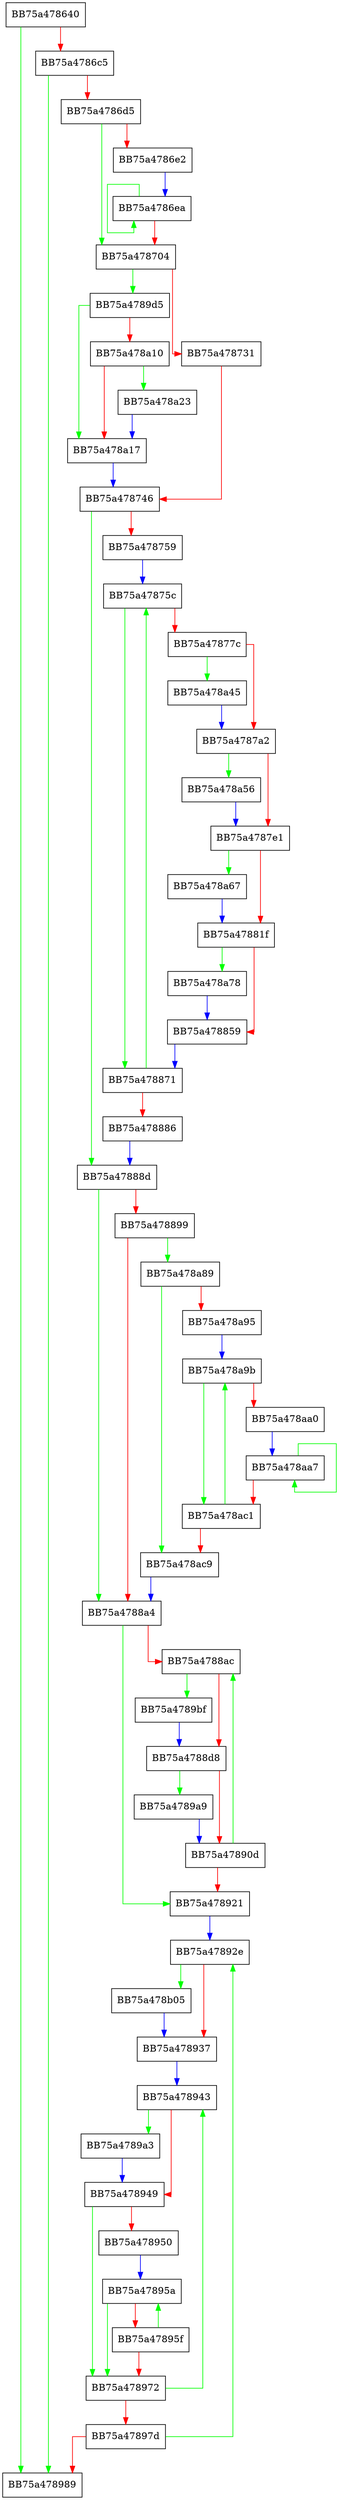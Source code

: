 digraph krecpush_end {
  node [shape="box"];
  graph [splines=ortho];
  BB75a478640 -> BB75a478989 [color="green"];
  BB75a478640 -> BB75a4786c5 [color="red"];
  BB75a4786c5 -> BB75a478989 [color="green"];
  BB75a4786c5 -> BB75a4786d5 [color="red"];
  BB75a4786d5 -> BB75a478704 [color="green"];
  BB75a4786d5 -> BB75a4786e2 [color="red"];
  BB75a4786e2 -> BB75a4786ea [color="blue"];
  BB75a4786ea -> BB75a4786ea [color="green"];
  BB75a4786ea -> BB75a478704 [color="red"];
  BB75a478704 -> BB75a4789d5 [color="green"];
  BB75a478704 -> BB75a478731 [color="red"];
  BB75a478731 -> BB75a478746 [color="red"];
  BB75a478746 -> BB75a47888d [color="green"];
  BB75a478746 -> BB75a478759 [color="red"];
  BB75a478759 -> BB75a47875c [color="blue"];
  BB75a47875c -> BB75a478871 [color="green"];
  BB75a47875c -> BB75a47877c [color="red"];
  BB75a47877c -> BB75a478a45 [color="green"];
  BB75a47877c -> BB75a4787a2 [color="red"];
  BB75a4787a2 -> BB75a478a56 [color="green"];
  BB75a4787a2 -> BB75a4787e1 [color="red"];
  BB75a4787e1 -> BB75a478a67 [color="green"];
  BB75a4787e1 -> BB75a47881f [color="red"];
  BB75a47881f -> BB75a478a78 [color="green"];
  BB75a47881f -> BB75a478859 [color="red"];
  BB75a478859 -> BB75a478871 [color="blue"];
  BB75a478871 -> BB75a47875c [color="green"];
  BB75a478871 -> BB75a478886 [color="red"];
  BB75a478886 -> BB75a47888d [color="blue"];
  BB75a47888d -> BB75a4788a4 [color="green"];
  BB75a47888d -> BB75a478899 [color="red"];
  BB75a478899 -> BB75a478a89 [color="green"];
  BB75a478899 -> BB75a4788a4 [color="red"];
  BB75a4788a4 -> BB75a478921 [color="green"];
  BB75a4788a4 -> BB75a4788ac [color="red"];
  BB75a4788ac -> BB75a4789bf [color="green"];
  BB75a4788ac -> BB75a4788d8 [color="red"];
  BB75a4788d8 -> BB75a4789a9 [color="green"];
  BB75a4788d8 -> BB75a47890d [color="red"];
  BB75a47890d -> BB75a4788ac [color="green"];
  BB75a47890d -> BB75a478921 [color="red"];
  BB75a478921 -> BB75a47892e [color="blue"];
  BB75a47892e -> BB75a478b05 [color="green"];
  BB75a47892e -> BB75a478937 [color="red"];
  BB75a478937 -> BB75a478943 [color="blue"];
  BB75a478943 -> BB75a4789a3 [color="green"];
  BB75a478943 -> BB75a478949 [color="red"];
  BB75a478949 -> BB75a478972 [color="green"];
  BB75a478949 -> BB75a478950 [color="red"];
  BB75a478950 -> BB75a47895a [color="blue"];
  BB75a47895a -> BB75a478972 [color="green"];
  BB75a47895a -> BB75a47895f [color="red"];
  BB75a47895f -> BB75a47895a [color="green"];
  BB75a47895f -> BB75a478972 [color="red"];
  BB75a478972 -> BB75a478943 [color="green"];
  BB75a478972 -> BB75a47897d [color="red"];
  BB75a47897d -> BB75a47892e [color="green"];
  BB75a47897d -> BB75a478989 [color="red"];
  BB75a4789a3 -> BB75a478949 [color="blue"];
  BB75a4789a9 -> BB75a47890d [color="blue"];
  BB75a4789bf -> BB75a4788d8 [color="blue"];
  BB75a4789d5 -> BB75a478a17 [color="green"];
  BB75a4789d5 -> BB75a478a10 [color="red"];
  BB75a478a10 -> BB75a478a23 [color="green"];
  BB75a478a10 -> BB75a478a17 [color="red"];
  BB75a478a17 -> BB75a478746 [color="blue"];
  BB75a478a23 -> BB75a478a17 [color="blue"];
  BB75a478a45 -> BB75a4787a2 [color="blue"];
  BB75a478a56 -> BB75a4787e1 [color="blue"];
  BB75a478a67 -> BB75a47881f [color="blue"];
  BB75a478a78 -> BB75a478859 [color="blue"];
  BB75a478a89 -> BB75a478ac9 [color="green"];
  BB75a478a89 -> BB75a478a95 [color="red"];
  BB75a478a95 -> BB75a478a9b [color="blue"];
  BB75a478a9b -> BB75a478ac1 [color="green"];
  BB75a478a9b -> BB75a478aa0 [color="red"];
  BB75a478aa0 -> BB75a478aa7 [color="blue"];
  BB75a478aa7 -> BB75a478aa7 [color="green"];
  BB75a478aa7 -> BB75a478ac1 [color="red"];
  BB75a478ac1 -> BB75a478a9b [color="green"];
  BB75a478ac1 -> BB75a478ac9 [color="red"];
  BB75a478ac9 -> BB75a4788a4 [color="blue"];
  BB75a478b05 -> BB75a478937 [color="blue"];
}